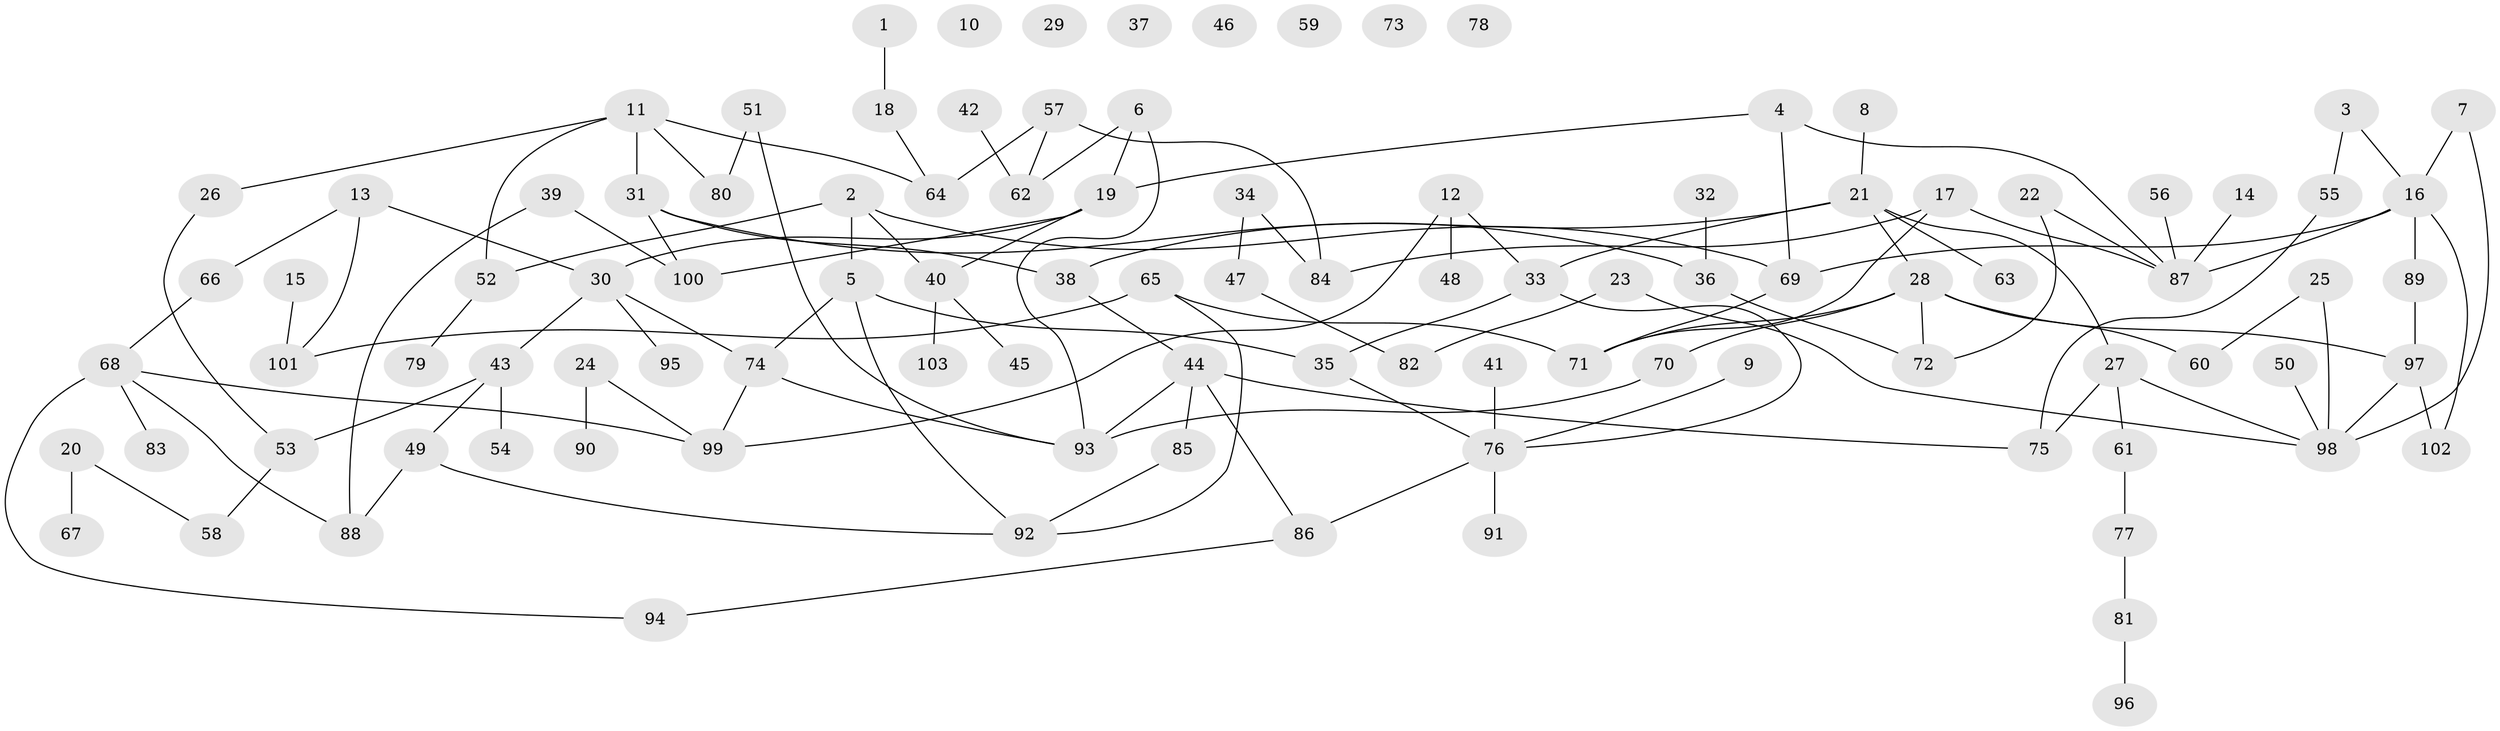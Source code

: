 // coarse degree distribution, {2: 0.19607843137254902, 1: 0.3333333333333333, 0: 0.13725490196078433, 3: 0.058823529411764705, 4: 0.11764705882352941, 7: 0.058823529411764705, 5: 0.058823529411764705, 11: 0.0196078431372549, 9: 0.0196078431372549}
// Generated by graph-tools (version 1.1) at 2025/43/03/04/25 21:43:47]
// undirected, 103 vertices, 130 edges
graph export_dot {
graph [start="1"]
  node [color=gray90,style=filled];
  1;
  2;
  3;
  4;
  5;
  6;
  7;
  8;
  9;
  10;
  11;
  12;
  13;
  14;
  15;
  16;
  17;
  18;
  19;
  20;
  21;
  22;
  23;
  24;
  25;
  26;
  27;
  28;
  29;
  30;
  31;
  32;
  33;
  34;
  35;
  36;
  37;
  38;
  39;
  40;
  41;
  42;
  43;
  44;
  45;
  46;
  47;
  48;
  49;
  50;
  51;
  52;
  53;
  54;
  55;
  56;
  57;
  58;
  59;
  60;
  61;
  62;
  63;
  64;
  65;
  66;
  67;
  68;
  69;
  70;
  71;
  72;
  73;
  74;
  75;
  76;
  77;
  78;
  79;
  80;
  81;
  82;
  83;
  84;
  85;
  86;
  87;
  88;
  89;
  90;
  91;
  92;
  93;
  94;
  95;
  96;
  97;
  98;
  99;
  100;
  101;
  102;
  103;
  1 -- 18;
  2 -- 5;
  2 -- 40;
  2 -- 52;
  2 -- 69;
  3 -- 16;
  3 -- 55;
  4 -- 19;
  4 -- 69;
  4 -- 87;
  5 -- 35;
  5 -- 74;
  5 -- 92;
  6 -- 19;
  6 -- 62;
  6 -- 93;
  7 -- 16;
  7 -- 98;
  8 -- 21;
  9 -- 76;
  11 -- 26;
  11 -- 31;
  11 -- 52;
  11 -- 64;
  11 -- 80;
  12 -- 33;
  12 -- 48;
  12 -- 99;
  13 -- 30;
  13 -- 66;
  13 -- 101;
  14 -- 87;
  15 -- 101;
  16 -- 69;
  16 -- 87;
  16 -- 89;
  16 -- 102;
  17 -- 71;
  17 -- 84;
  17 -- 87;
  18 -- 64;
  19 -- 30;
  19 -- 40;
  19 -- 100;
  20 -- 58;
  20 -- 67;
  21 -- 27;
  21 -- 28;
  21 -- 33;
  21 -- 38;
  21 -- 63;
  22 -- 72;
  22 -- 87;
  23 -- 82;
  23 -- 98;
  24 -- 90;
  24 -- 99;
  25 -- 60;
  25 -- 98;
  26 -- 53;
  27 -- 61;
  27 -- 75;
  27 -- 98;
  28 -- 60;
  28 -- 70;
  28 -- 71;
  28 -- 72;
  28 -- 97;
  30 -- 43;
  30 -- 74;
  30 -- 95;
  31 -- 36;
  31 -- 38;
  31 -- 100;
  32 -- 36;
  33 -- 35;
  33 -- 76;
  34 -- 47;
  34 -- 84;
  35 -- 76;
  36 -- 72;
  38 -- 44;
  39 -- 88;
  39 -- 100;
  40 -- 45;
  40 -- 103;
  41 -- 76;
  42 -- 62;
  43 -- 49;
  43 -- 53;
  43 -- 54;
  44 -- 75;
  44 -- 85;
  44 -- 86;
  44 -- 93;
  47 -- 82;
  49 -- 88;
  49 -- 92;
  50 -- 98;
  51 -- 80;
  51 -- 93;
  52 -- 79;
  53 -- 58;
  55 -- 75;
  56 -- 87;
  57 -- 62;
  57 -- 64;
  57 -- 84;
  61 -- 77;
  65 -- 71;
  65 -- 92;
  65 -- 101;
  66 -- 68;
  68 -- 83;
  68 -- 88;
  68 -- 94;
  68 -- 99;
  69 -- 71;
  70 -- 93;
  74 -- 93;
  74 -- 99;
  76 -- 86;
  76 -- 91;
  77 -- 81;
  81 -- 96;
  85 -- 92;
  86 -- 94;
  89 -- 97;
  97 -- 98;
  97 -- 102;
}
